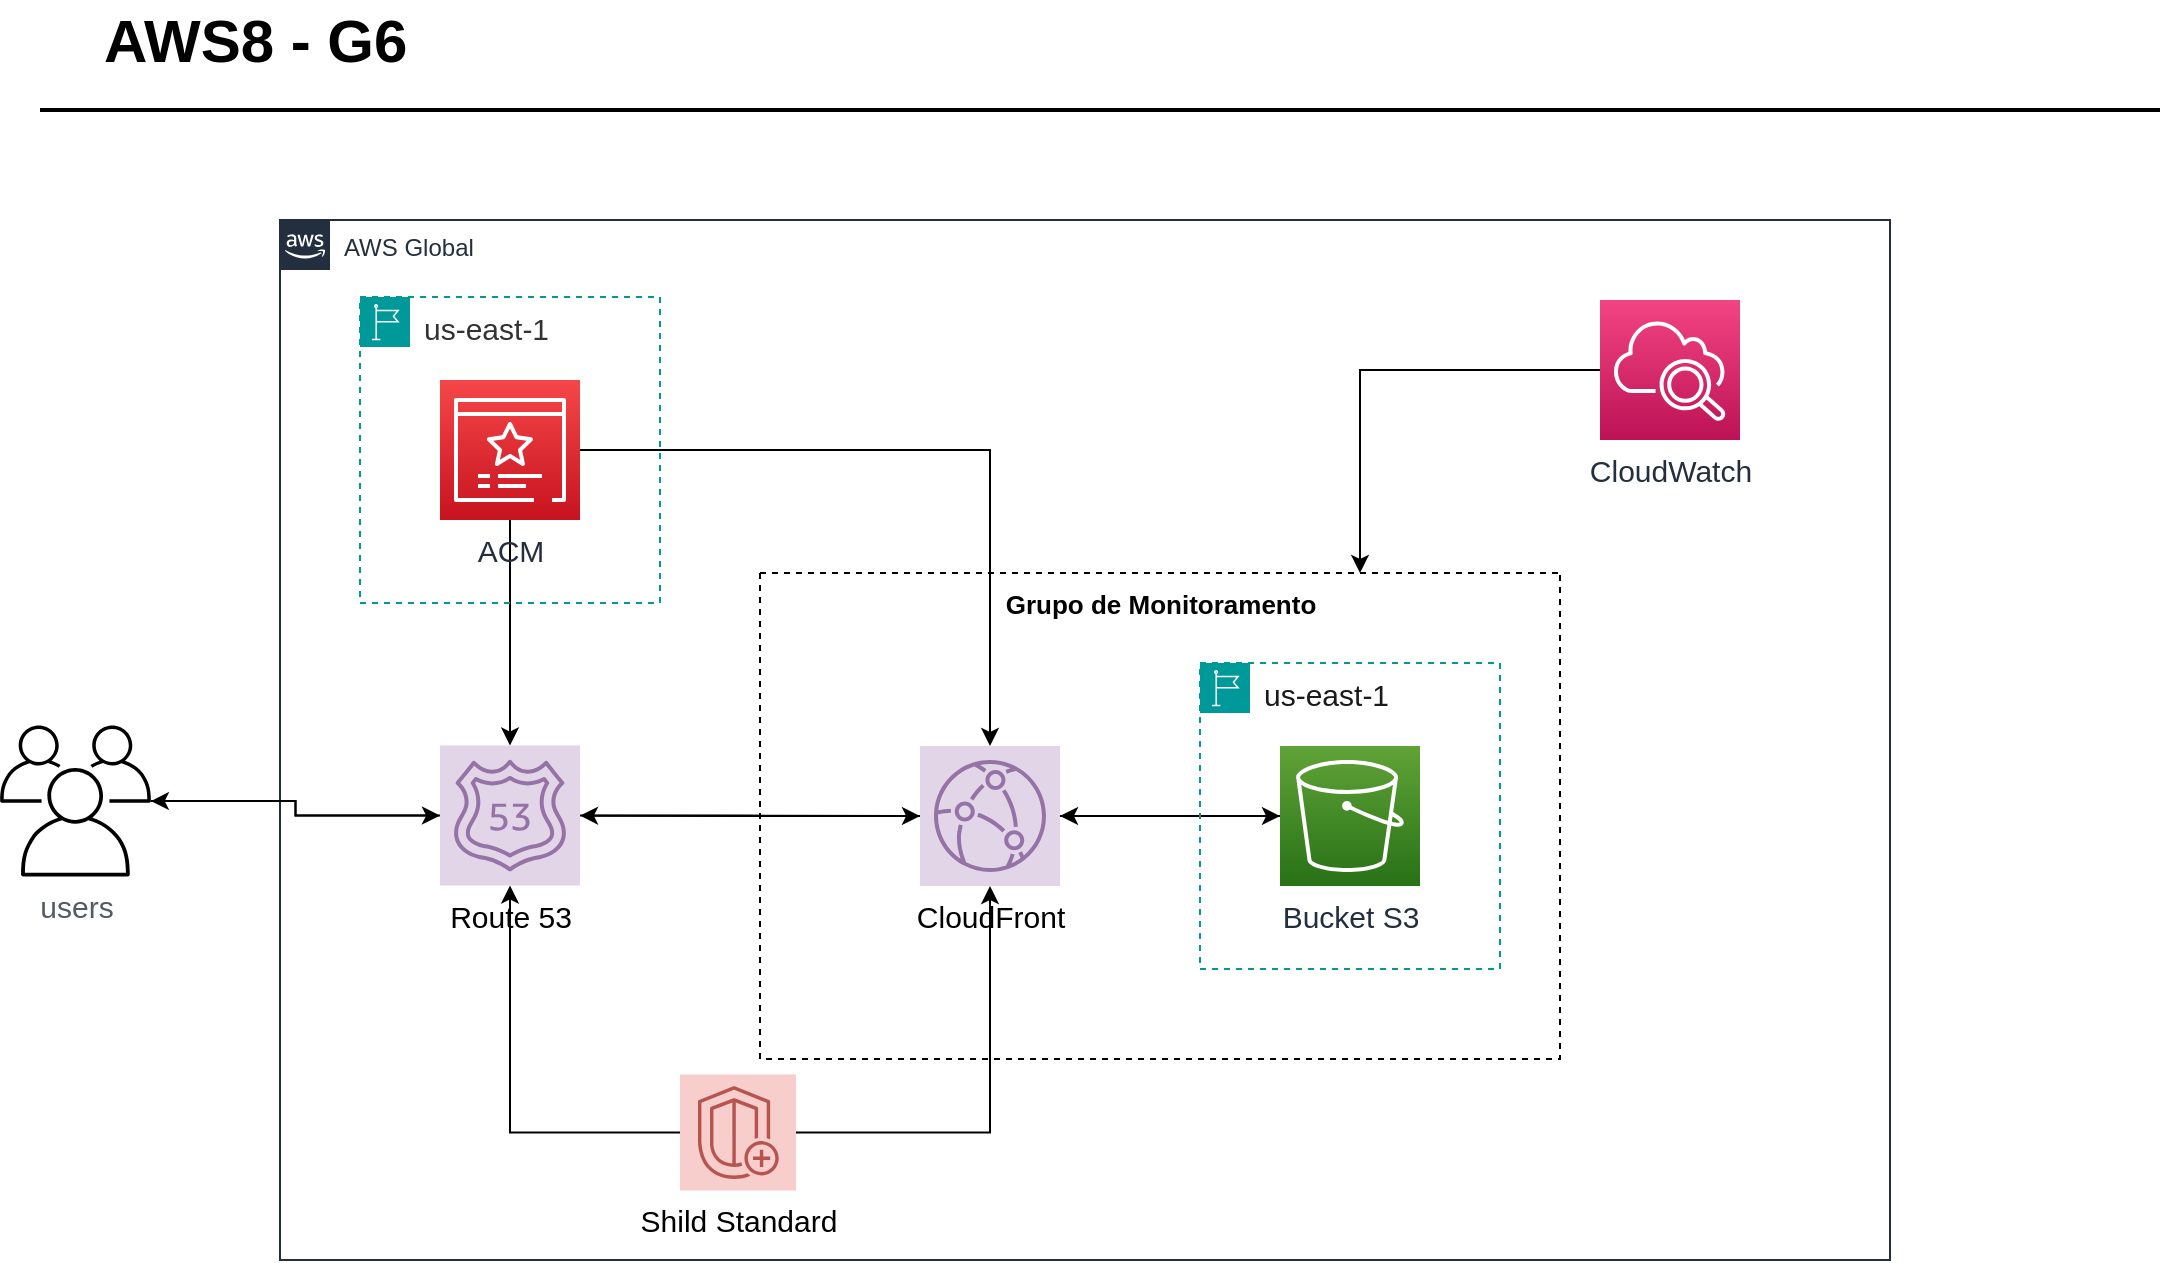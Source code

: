 <mxfile version="21.6.1" type="github">
  <diagram id="Ht1M8jgEwFfnCIfOTk4-" name="Page-1">
    <mxGraphModel dx="2647" dy="867" grid="1" gridSize="10" guides="1" tooltips="1" connect="1" arrows="1" fold="1" page="1" pageScale="1" pageWidth="827" pageHeight="1169" math="0" shadow="0">
      <root>
        <mxCell id="0" />
        <mxCell id="1" parent="0" />
        <mxCell id="UEzPUAAOIrF-is8g5C7q-2" value="AWS Global" style="points=[[0,0],[0.25,0],[0.5,0],[0.75,0],[1,0],[1,0.25],[1,0.5],[1,0.75],[1,1],[0.75,1],[0.5,1],[0.25,1],[0,1],[0,0.75],[0,0.5],[0,0.25]];outlineConnect=0;gradientColor=none;html=1;whiteSpace=wrap;fontSize=12;fontStyle=0;shape=mxgraph.aws4.group;grIcon=mxgraph.aws4.group_aws_cloud_alt;strokeColor=#232F3E;fillColor=none;verticalAlign=top;align=left;spacingLeft=30;fontColor=#232F3E;dashed=0;container=1;pointerEvents=0;collapsible=0;recursiveResize=0;" parent="1" vertex="1">
          <mxGeometry x="110" y="130" width="805" height="520" as="geometry" />
        </mxCell>
        <mxCell id="gmcyGkVwqVU7M_YvU6Ed-11" style="edgeStyle=orthogonalEdgeStyle;rounded=0;orthogonalLoop=1;jettySize=auto;html=1;" edge="1" parent="UEzPUAAOIrF-is8g5C7q-2" source="cJzo9WibTIsnToOcqdDL-10" target="cJzo9WibTIsnToOcqdDL-6">
          <mxGeometry relative="1" as="geometry" />
        </mxCell>
        <mxCell id="cJzo9WibTIsnToOcqdDL-10" value="&lt;font style=&quot;font-size: 15px;&quot;&gt;Bucket S3&lt;/font&gt;" style="sketch=0;points=[[0,0,0],[0.25,0,0],[0.5,0,0],[0.75,0,0],[1,0,0],[0,1,0],[0.25,1,0],[0.5,1,0],[0.75,1,0],[1,1,0],[0,0.25,0],[0,0.5,0],[0,0.75,0],[1,0.25,0],[1,0.5,0],[1,0.75,0]];outlineConnect=0;fontColor=#232F3E;gradientColor=#60A337;gradientDirection=north;fillColor=#277116;strokeColor=#ffffff;dashed=0;verticalLabelPosition=bottom;verticalAlign=top;align=center;html=1;fontSize=12;fontStyle=0;aspect=fixed;shape=mxgraph.aws4.resourceIcon;resIcon=mxgraph.aws4.s3;" parent="UEzPUAAOIrF-is8g5C7q-2" vertex="1">
          <mxGeometry x="500" y="263" width="70" height="70" as="geometry" />
        </mxCell>
        <mxCell id="gmcyGkVwqVU7M_YvU6Ed-10" style="edgeStyle=orthogonalEdgeStyle;rounded=0;orthogonalLoop=1;jettySize=auto;html=1;" edge="1" parent="UEzPUAAOIrF-is8g5C7q-2" source="cJzo9WibTIsnToOcqdDL-6" target="cJzo9WibTIsnToOcqdDL-2">
          <mxGeometry relative="1" as="geometry" />
        </mxCell>
        <mxCell id="cJzo9WibTIsnToOcqdDL-6" value="&lt;font style=&quot;font-size: 15px;&quot;&gt;CloudFront&lt;/font&gt;" style="sketch=0;points=[[0,0,0],[0.25,0,0],[0.5,0,0],[0.75,0,0],[1,0,0],[0,1,0],[0.25,1,0],[0.5,1,0],[0.75,1,0],[1,1,0],[0,0.25,0],[0,0.5,0],[0,0.75,0],[1,0.25,0],[1,0.5,0],[1,0.75,0]];outlineConnect=0;gradientDirection=north;fillColor=#e1d5e7;strokeColor=#9673a6;dashed=0;verticalLabelPosition=bottom;verticalAlign=top;align=center;html=1;fontSize=12;fontStyle=0;aspect=fixed;shape=mxgraph.aws4.resourceIcon;resIcon=mxgraph.aws4.cloudfront;" parent="UEzPUAAOIrF-is8g5C7q-2" vertex="1">
          <mxGeometry x="320" y="263" width="70" height="70" as="geometry" />
        </mxCell>
        <mxCell id="JciT0yg2AG9aeZorolF0-9" value="" style="endArrow=classic;html=1;rounded=0;exitX=1;exitY=0.5;exitDx=0;exitDy=0;exitPerimeter=0;entryX=0;entryY=0.5;entryDx=0;entryDy=0;entryPerimeter=0;" parent="UEzPUAAOIrF-is8g5C7q-2" source="cJzo9WibTIsnToOcqdDL-6" target="cJzo9WibTIsnToOcqdDL-10" edge="1">
          <mxGeometry width="50" height="50" relative="1" as="geometry">
            <mxPoint x="5" y="176.83" as="sourcePoint" />
            <mxPoint x="100" y="177" as="targetPoint" />
          </mxGeometry>
        </mxCell>
        <mxCell id="gmcyGkVwqVU7M_YvU6Ed-14" style="edgeStyle=orthogonalEdgeStyle;rounded=0;orthogonalLoop=1;jettySize=auto;html=1;entryX=0.5;entryY=1;entryDx=0;entryDy=0;entryPerimeter=0;" edge="1" parent="UEzPUAAOIrF-is8g5C7q-2" source="cJzo9WibTIsnToOcqdDL-8" target="cJzo9WibTIsnToOcqdDL-2">
          <mxGeometry relative="1" as="geometry" />
        </mxCell>
        <mxCell id="gmcyGkVwqVU7M_YvU6Ed-15" style="edgeStyle=orthogonalEdgeStyle;rounded=0;orthogonalLoop=1;jettySize=auto;html=1;entryX=0.5;entryY=1;entryDx=0;entryDy=0;entryPerimeter=0;" edge="1" parent="UEzPUAAOIrF-is8g5C7q-2" source="cJzo9WibTIsnToOcqdDL-8" target="cJzo9WibTIsnToOcqdDL-6">
          <mxGeometry relative="1" as="geometry" />
        </mxCell>
        <mxCell id="cJzo9WibTIsnToOcqdDL-8" value="&lt;font style=&quot;font-size: 15px;&quot;&gt;Shild Standard&lt;/font&gt;" style="sketch=0;points=[[0,0,0],[0.25,0,0],[0.5,0,0],[0.75,0,0],[1,0,0],[0,1,0],[0.25,1,0],[0.5,1,0],[0.75,1,0],[1,1,0],[0,0.25,0],[0,0.5,0],[0,0.75,0],[1,0.25,0],[1,0.5,0],[1,0.75,0]];outlineConnect=0;gradientDirection=north;fillColor=#f8cecc;strokeColor=#b85450;dashed=0;verticalLabelPosition=bottom;verticalAlign=top;align=center;html=1;fontSize=12;fontStyle=0;aspect=fixed;shape=mxgraph.aws4.resourceIcon;resIcon=mxgraph.aws4.shield;gradientColor=none;" parent="UEzPUAAOIrF-is8g5C7q-2" vertex="1">
          <mxGeometry x="200" y="427.25" width="58" height="58" as="geometry" />
        </mxCell>
        <mxCell id="gmcyGkVwqVU7M_YvU6Ed-3" value="" style="swimlane;startSize=0;dashed=1;" vertex="1" parent="UEzPUAAOIrF-is8g5C7q-2">
          <mxGeometry x="240" y="176.5" width="400" height="243" as="geometry" />
        </mxCell>
        <mxCell id="gmcyGkVwqVU7M_YvU6Ed-5" value="&lt;b&gt;&lt;font style=&quot;font-size: 13px;&quot;&gt;Grupo de Monitoramento&lt;/font&gt;&lt;/b&gt;" style="text;html=1;align=center;verticalAlign=middle;resizable=0;points=[];autosize=1;strokeColor=none;fillColor=none;" vertex="1" parent="gmcyGkVwqVU7M_YvU6Ed-3">
          <mxGeometry x="110" width="180" height="30" as="geometry" />
        </mxCell>
        <mxCell id="gmcyGkVwqVU7M_YvU6Ed-12" value="&lt;font style=&quot;font-size: 15px;&quot; color=&quot;#1a1a1a&quot;&gt;us-east-1&lt;/font&gt;" style="sketch=0;outlineConnect=0;gradientColor=none;html=1;whiteSpace=wrap;fontSize=12;fontStyle=0;shape=mxgraph.aws4.group;grIcon=mxgraph.aws4.group_region;strokeColor=#009999;fillColor=none;verticalAlign=top;align=left;spacingLeft=30;fontColor=#879196;dashed=1;" vertex="1" parent="gmcyGkVwqVU7M_YvU6Ed-3">
          <mxGeometry x="220" y="45" width="150" height="153" as="geometry" />
        </mxCell>
        <mxCell id="gmcyGkVwqVU7M_YvU6Ed-8" style="edgeStyle=orthogonalEdgeStyle;rounded=0;orthogonalLoop=1;jettySize=auto;html=1;" edge="1" parent="UEzPUAAOIrF-is8g5C7q-2" source="cJzo9WibTIsnToOcqdDL-2" target="cJzo9WibTIsnToOcqdDL-6">
          <mxGeometry relative="1" as="geometry" />
        </mxCell>
        <mxCell id="cJzo9WibTIsnToOcqdDL-2" value="&lt;font style=&quot;font-size: 15px;&quot;&gt;Route 53&lt;/font&gt;" style="sketch=0;points=[[0,0,0],[0.25,0,0],[0.5,0,0],[0.75,0,0],[1,0,0],[0,1,0],[0.25,1,0],[0.5,1,0],[0.75,1,0],[1,1,0],[0,0.25,0],[0,0.5,0],[0,0.75,0],[1,0.25,0],[1,0.5,0],[1,0.75,0]];outlineConnect=0;gradientDirection=north;fillColor=#e1d5e7;strokeColor=#9673a6;dashed=0;verticalLabelPosition=bottom;verticalAlign=top;align=center;html=1;fontSize=12;fontStyle=0;aspect=fixed;shape=mxgraph.aws4.resourceIcon;resIcon=mxgraph.aws4.route_53;" parent="UEzPUAAOIrF-is8g5C7q-2" vertex="1">
          <mxGeometry x="80" y="262.75" width="70" height="70" as="geometry" />
        </mxCell>
        <mxCell id="gmcyGkVwqVU7M_YvU6Ed-7" style="edgeStyle=orthogonalEdgeStyle;rounded=0;orthogonalLoop=1;jettySize=auto;html=1;entryX=0.5;entryY=0;entryDx=0;entryDy=0;entryPerimeter=0;" edge="1" parent="UEzPUAAOIrF-is8g5C7q-2" source="JciT0yg2AG9aeZorolF0-6" target="cJzo9WibTIsnToOcqdDL-6">
          <mxGeometry relative="1" as="geometry" />
        </mxCell>
        <mxCell id="gmcyGkVwqVU7M_YvU6Ed-19" style="edgeStyle=orthogonalEdgeStyle;rounded=0;orthogonalLoop=1;jettySize=auto;html=1;entryX=0.5;entryY=0;entryDx=0;entryDy=0;entryPerimeter=0;" edge="1" parent="UEzPUAAOIrF-is8g5C7q-2" source="JciT0yg2AG9aeZorolF0-6" target="cJzo9WibTIsnToOcqdDL-2">
          <mxGeometry relative="1" as="geometry" />
        </mxCell>
        <mxCell id="JciT0yg2AG9aeZorolF0-6" value="&lt;font style=&quot;font-size: 15px;&quot;&gt;ACM&lt;/font&gt;" style="sketch=0;points=[[0,0,0],[0.25,0,0],[0.5,0,0],[0.75,0,0],[1,0,0],[0,1,0],[0.25,1,0],[0.5,1,0],[0.75,1,0],[1,1,0],[0,0.25,0],[0,0.5,0],[0,0.75,0],[1,0.25,0],[1,0.5,0],[1,0.75,0]];outlineConnect=0;fontColor=#232F3E;gradientColor=#F54749;gradientDirection=north;fillColor=#C7131F;strokeColor=#ffffff;dashed=0;verticalLabelPosition=bottom;verticalAlign=top;align=center;html=1;fontSize=12;fontStyle=0;aspect=fixed;shape=mxgraph.aws4.resourceIcon;resIcon=mxgraph.aws4.certificate_manager_3;" parent="UEzPUAAOIrF-is8g5C7q-2" vertex="1">
          <mxGeometry x="80" y="80" width="70" height="70" as="geometry" />
        </mxCell>
        <mxCell id="gmcyGkVwqVU7M_YvU6Ed-6" style="edgeStyle=orthogonalEdgeStyle;rounded=0;orthogonalLoop=1;jettySize=auto;html=1;entryX=0.75;entryY=0;entryDx=0;entryDy=0;" edge="1" parent="UEzPUAAOIrF-is8g5C7q-2" source="cJzo9WibTIsnToOcqdDL-9" target="gmcyGkVwqVU7M_YvU6Ed-3">
          <mxGeometry relative="1" as="geometry" />
        </mxCell>
        <mxCell id="cJzo9WibTIsnToOcqdDL-9" value="&lt;font style=&quot;font-size: 15px;&quot;&gt;CloudWatch&lt;/font&gt;" style="sketch=0;points=[[0,0,0],[0.25,0,0],[0.5,0,0],[0.75,0,0],[1,0,0],[0,1,0],[0.25,1,0],[0.5,1,0],[0.75,1,0],[1,1,0],[0,0.25,0],[0,0.5,0],[0,0.75,0],[1,0.25,0],[1,0.5,0],[1,0.75,0]];points=[[0,0,0],[0.25,0,0],[0.5,0,0],[0.75,0,0],[1,0,0],[0,1,0],[0.25,1,0],[0.5,1,0],[0.75,1,0],[1,1,0],[0,0.25,0],[0,0.5,0],[0,0.75,0],[1,0.25,0],[1,0.5,0],[1,0.75,0]];outlineConnect=0;fontColor=#232F3E;gradientColor=#F34482;gradientDirection=north;fillColor=#BC1356;strokeColor=#ffffff;dashed=0;verticalLabelPosition=bottom;verticalAlign=top;align=center;html=1;fontSize=12;fontStyle=0;aspect=fixed;shape=mxgraph.aws4.resourceIcon;resIcon=mxgraph.aws4.cloudwatch_2;" parent="UEzPUAAOIrF-is8g5C7q-2" vertex="1">
          <mxGeometry x="660" y="40" width="70" height="70" as="geometry" />
        </mxCell>
        <mxCell id="gmcyGkVwqVU7M_YvU6Ed-13" value="&lt;font style=&quot;font-size: 15px;&quot; color=&quot;#333333&quot;&gt;us-east-1&lt;/font&gt;" style="sketch=0;outlineConnect=0;gradientColor=none;html=1;whiteSpace=wrap;fontSize=12;fontStyle=0;shape=mxgraph.aws4.group;grIcon=mxgraph.aws4.group_region;strokeColor=#009999;fillColor=none;verticalAlign=top;align=left;spacingLeft=30;fontColor=#879196;dashed=1;" vertex="1" parent="UEzPUAAOIrF-is8g5C7q-2">
          <mxGeometry x="40" y="38.5" width="150" height="153" as="geometry" />
        </mxCell>
        <mxCell id="-QjtrjUzRDEMRZ5MF8oH-47" value="AWS8 - G6" style="text;html=1;resizable=0;points=[];autosize=1;align=left;verticalAlign=top;spacingTop=-4;fontSize=30;fontStyle=1" parent="1" vertex="1">
          <mxGeometry x="20" y="20" width="180" height="40" as="geometry" />
        </mxCell>
        <mxCell id="SCVMTBWpLvtzJIhz15lM-1" value="" style="line;strokeWidth=2;html=1;fontSize=14;" parent="1" vertex="1">
          <mxGeometry x="-10" y="70" width="1060" height="10" as="geometry" />
        </mxCell>
        <mxCell id="gmcyGkVwqVU7M_YvU6Ed-16" style="edgeStyle=orthogonalEdgeStyle;rounded=0;orthogonalLoop=1;jettySize=auto;html=1;" edge="1" parent="1" source="cJzo9WibTIsnToOcqdDL-1" target="cJzo9WibTIsnToOcqdDL-2">
          <mxGeometry relative="1" as="geometry" />
        </mxCell>
        <mxCell id="cJzo9WibTIsnToOcqdDL-1" value="&lt;font style=&quot;font-size: 15px;&quot;&gt;users&lt;/font&gt;" style="sketch=0;outlineConnect=0;gradientColor=none;fontColor=#545B64;strokeColor=none;fillColor=#000000;dashed=0;verticalLabelPosition=bottom;verticalAlign=top;align=center;html=1;fontSize=12;fontStyle=0;aspect=fixed;shape=mxgraph.aws4.illustration_users;pointerEvents=1" parent="1" vertex="1">
          <mxGeometry x="-30" y="382.75" width="75.5" height="75.5" as="geometry" />
        </mxCell>
        <mxCell id="gmcyGkVwqVU7M_YvU6Ed-17" style="edgeStyle=orthogonalEdgeStyle;rounded=0;orthogonalLoop=1;jettySize=auto;html=1;" edge="1" parent="1" source="cJzo9WibTIsnToOcqdDL-2" target="cJzo9WibTIsnToOcqdDL-1">
          <mxGeometry relative="1" as="geometry" />
        </mxCell>
      </root>
    </mxGraphModel>
  </diagram>
</mxfile>
